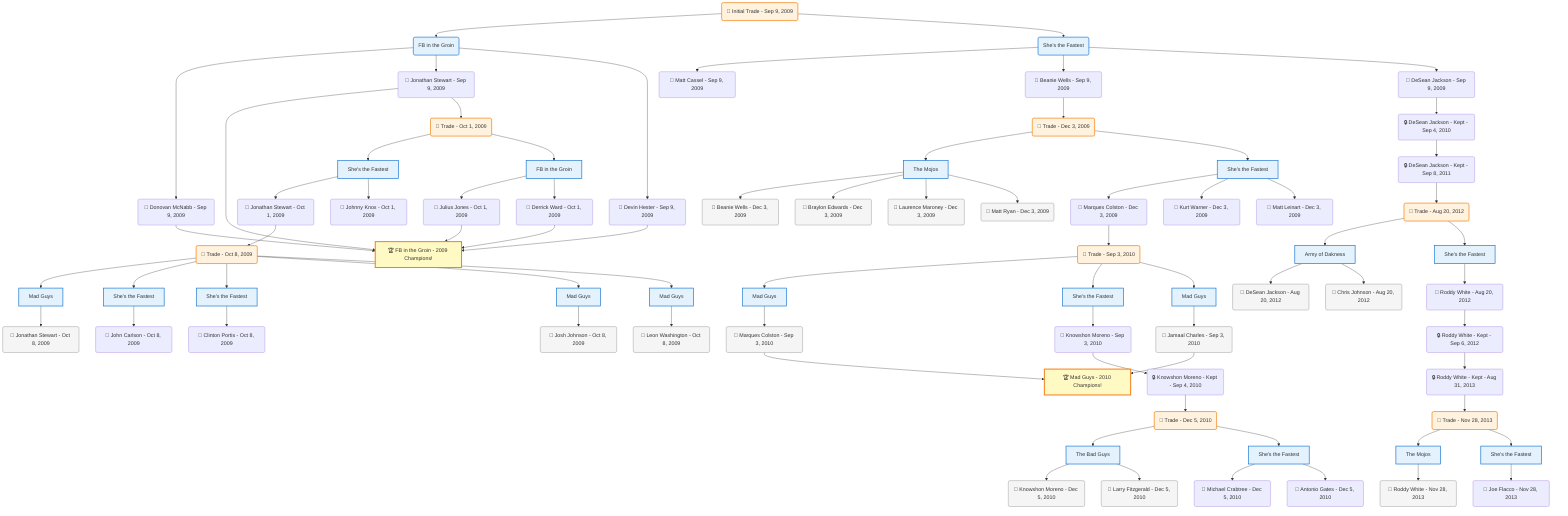 flowchart TD

    TRADE_MAIN("🔄 Initial Trade - Sep 9, 2009")
    TEAM_1("FB in the Groin")
    TEAM_2("She's the Fastest")
    NODE_3128e3d6-ada1-4ddc-99ad-add55e2d292b("🔄 Donovan McNabb - Sep 9, 2009")
    CHAMP_f483ecf1-cd17-4991-854b-e52dfc957b45_2009["🏆 FB in the Groin - 2009 Champions!"]
    NODE_da366052-1793-4ec3-aeef-e2d58fcebf07("🔄 Matt Cassel - Sep 9, 2009")
    NODE_15682633-4c98-4792-b4d5-ef220e682543("🔄 Jonathan Stewart - Sep 9, 2009")
    TRADE_2e75919f-7f43-4753-b2ca-f52a7e93ce4e_3("🔄 Trade - Oct 1, 2009")
    TEAM_4449259f-64af-44fd-9235-1facc0926234_4["She's the Fastest"]
    NODE_83285925-8d16-4bc1-b0fb-55a3915fa4da("🔄 Jonathan Stewart - Oct 1, 2009")
    TRADE_0b8cd5d1-7674-455b-826f-b515a7ac8bca_5("🔄 Trade - Oct 8, 2009")
    TEAM_f5908944-6efd-40eb-af54-6c53004e0e2f_6["Mad Guys"]
    NODE_fe13f67c-e519-4a4c-8aee-8aaf23063a80("🔄 Jonathan Stewart - Oct 8, 2009")
    TEAM_4449259f-64af-44fd-9235-1facc0926234_7["She's the Fastest"]
    NODE_53a5d3f6-2275-4eaa-95eb-9d27ae6fc171("🔄 John Carlson - Oct 8, 2009")
    TEAM_4449259f-64af-44fd-9235-1facc0926234_8["She's the Fastest"]
    NODE_ef973909-1ab1-4e36-ad3a-ab44db4210d9("🔄 Clinton Portis - Oct 8, 2009")
    TEAM_f5908944-6efd-40eb-af54-6c53004e0e2f_9["Mad Guys"]
    NODE_6f7575c2-0315-4245-ba61-c41c2e2dfed5("🔄 Josh Johnson - Oct 8, 2009")
    TEAM_f5908944-6efd-40eb-af54-6c53004e0e2f_10["Mad Guys"]
    NODE_005c917d-55e3-4e5e-986e-d32250664d36("🔄 Leon Washington - Oct 8, 2009")
    NODE_d83fde35-d3b4-4078-b9f5-8c7decd47ba4("🔄 Johnny Knox - Oct 1, 2009")
    TEAM_f483ecf1-cd17-4991-854b-e52dfc957b45_11["FB in the Groin"]
    NODE_6bd2dbc8-26a3-4b6e-8848-0ab9fd44aa1c("🔄 Julius Jones - Oct 1, 2009")
    NODE_a26c503a-f2bc-4cab-996f-f0253689a18b("🔄 Derrick Ward - Oct 1, 2009")
    NODE_6dd1fdfd-8b13-4c36-b124-f5bc0932f73f("🔄 Beanie Wells - Sep 9, 2009")
    TRADE_e8c7b327-7c15-4132-8918-1ccb803d3cb3_12("🔄 Trade - Dec 3, 2009")
    TEAM_bbe2d0ad-54cf-4c22-be82-b2a5f262a157_13["The Mojos"]
    NODE_fb21570f-4fa7-4277-b242-752759ecd6ca("🔄 Beanie Wells - Dec 3, 2009")
    NODE_8ad98370-e765-4528-899b-039fc791b409("🔄 Braylon Edwards - Dec 3, 2009")
    NODE_16e44121-7fef-4e60-a4d8-39d87a019805("🔄 Laurence Maroney - Dec 3, 2009")
    NODE_7ae52589-c36b-4b14-8fb9-f6b745ba608d("🔄 Matt Ryan - Dec 3, 2009")
    TEAM_4449259f-64af-44fd-9235-1facc0926234_14["She's the Fastest"]
    NODE_8f183324-b3dc-46b4-bbe0-76f206cb24ee("🔄 Marques Colston - Dec 3, 2009")
    TRADE_664c0593-08b2-4014-96b5-f9505dd0abcf_15("🔄 Trade - Sep 3, 2010")
    TEAM_f5908944-6efd-40eb-af54-6c53004e0e2f_16["Mad Guys"]
    NODE_95e1e39b-1714-410c-9892-ac5cc4bc5223("🔄 Marques Colston - Sep 3, 2010")
    CHAMP_f5908944-6efd-40eb-af54-6c53004e0e2f_2010["🏆 Mad Guys - 2010 Champions!"]
    TEAM_4449259f-64af-44fd-9235-1facc0926234_17["She's the Fastest"]
    NODE_fd02085d-71ad-46e1-b7cc-06f45da9eb89("🔄 Knowshon Moreno - Sep 3, 2010")
    NODE_27d92d64-f467-4a04-b71b-391a2d495356("🔒 Knowshon Moreno - Kept - Sep 4, 2010")
    TRADE_7079c566-1aef-449d-80e3-81013e223777_18("🔄 Trade - Dec 5, 2010")
    TEAM_b2220d1a-ff75-4622-9757-09978901110f_19["The Bad Guys"]
    NODE_e3eeb034-e4c6-4be5-a812-b2c48eba0d53("🔄 Knowshon Moreno - Dec 5, 2010")
    NODE_fbf9d819-d0b8-4ee4-afe1-0b279afe083d("🔄 Larry Fitzgerald - Dec 5, 2010")
    TEAM_4449259f-64af-44fd-9235-1facc0926234_20["She's the Fastest"]
    NODE_3f49242f-c13a-4378-b163-959d8092b13e("🔄 Michael Crabtree - Dec 5, 2010")
    NODE_e2188277-78ab-4766-9782-da39ab3295ef("🔄 Antonio Gates - Dec 5, 2010")
    TEAM_f5908944-6efd-40eb-af54-6c53004e0e2f_21["Mad Guys"]
    NODE_281c90e5-f919-4693-8733-eee9f5c6f6da("🔄 Jamaal Charles - Sep 3, 2010")
    NODE_6bc2416f-f57e-4b16-8235-be0b7609e651("🔄 Kurt Warner - Dec 3, 2009")
    NODE_1ef12492-61ee-4b66-bd62-daa01556b535("🔄 Matt Leinart - Dec 3, 2009")
    NODE_2506304d-9aeb-4778-8bbb-feb1241129b8("🔄 Devin Hester - Sep 9, 2009")
    NODE_620b330b-81b8-4a9f-9476-febda8d1f7e0("🔄 DeSean Jackson - Sep 9, 2009")
    NODE_4108947d-3fba-4cd0-b690-a74622f6719b("🔒 DeSean Jackson - Kept - Sep 4, 2010")
    NODE_847cf1ae-bc2d-47d1-a1e7-f5ebcd390247("🔒 DeSean Jackson - Kept - Sep 8, 2011")
    TRADE_776f10c8-b633-44f1-9b69-2c1a3e3960a8_22("🔄 Trade - Aug 20, 2012")
    TEAM_40f7599b-e68f-4bf4-9553-bf7e10924635_23["Army of Dakness"]
    NODE_f91646d3-8672-4501-84ce-fee2f323f2a6("🔄 DeSean Jackson - Aug 20, 2012")
    NODE_0b176d9f-318c-441e-bec5-2f4e158dfe93("🔄 Chris Johnson - Aug 20, 2012")
    TEAM_4449259f-64af-44fd-9235-1facc0926234_24["She's the Fastest"]
    NODE_5014c5ff-0cc0-477c-8366-0057daba9002("🔄 Roddy White - Aug 20, 2012")
    NODE_b73ba180-9d18-48a1-b198-dd22f915a95f("🔒 Roddy White - Kept - Sep 6, 2012")
    NODE_3bb6ed06-96a5-4ace-89d9-8d7919d0dae1("🔒 Roddy White - Kept - Aug 31, 2013")
    TRADE_0ded9ddb-c05f-4690-885f-7c5615a42e55_25("🔄 Trade - Nov 28, 2013")
    TEAM_bbe2d0ad-54cf-4c22-be82-b2a5f262a157_26["The Mojos"]
    NODE_4f5d45ce-ecc7-4ae4-a143-0b055f240c09("🔄 Roddy White - Nov 28, 2013")
    TEAM_4449259f-64af-44fd-9235-1facc0926234_27["She's the Fastest"]
    NODE_d8b30ecd-e75e-4fa9-a32d-edb51a22a96e("🔄 Joe Flacco - Nov 28, 2013")

    TRADE_MAIN --> TEAM_1
    TRADE_MAIN --> TEAM_2
    TEAM_1 --> NODE_3128e3d6-ada1-4ddc-99ad-add55e2d292b
    NODE_3128e3d6-ada1-4ddc-99ad-add55e2d292b --> CHAMP_f483ecf1-cd17-4991-854b-e52dfc957b45_2009
    TEAM_2 --> NODE_da366052-1793-4ec3-aeef-e2d58fcebf07
    TEAM_1 --> NODE_15682633-4c98-4792-b4d5-ef220e682543
    NODE_15682633-4c98-4792-b4d5-ef220e682543 --> CHAMP_f483ecf1-cd17-4991-854b-e52dfc957b45_2009
    NODE_15682633-4c98-4792-b4d5-ef220e682543 --> TRADE_2e75919f-7f43-4753-b2ca-f52a7e93ce4e_3
    TRADE_2e75919f-7f43-4753-b2ca-f52a7e93ce4e_3 --> TEAM_4449259f-64af-44fd-9235-1facc0926234_4
    TEAM_4449259f-64af-44fd-9235-1facc0926234_4 --> NODE_83285925-8d16-4bc1-b0fb-55a3915fa4da
    NODE_83285925-8d16-4bc1-b0fb-55a3915fa4da --> TRADE_0b8cd5d1-7674-455b-826f-b515a7ac8bca_5
    TRADE_0b8cd5d1-7674-455b-826f-b515a7ac8bca_5 --> TEAM_f5908944-6efd-40eb-af54-6c53004e0e2f_6
    TEAM_f5908944-6efd-40eb-af54-6c53004e0e2f_6 --> NODE_fe13f67c-e519-4a4c-8aee-8aaf23063a80
    TRADE_0b8cd5d1-7674-455b-826f-b515a7ac8bca_5 --> TEAM_4449259f-64af-44fd-9235-1facc0926234_7
    TEAM_4449259f-64af-44fd-9235-1facc0926234_7 --> NODE_53a5d3f6-2275-4eaa-95eb-9d27ae6fc171
    TRADE_0b8cd5d1-7674-455b-826f-b515a7ac8bca_5 --> TEAM_4449259f-64af-44fd-9235-1facc0926234_8
    TEAM_4449259f-64af-44fd-9235-1facc0926234_8 --> NODE_ef973909-1ab1-4e36-ad3a-ab44db4210d9
    TRADE_0b8cd5d1-7674-455b-826f-b515a7ac8bca_5 --> TEAM_f5908944-6efd-40eb-af54-6c53004e0e2f_9
    TEAM_f5908944-6efd-40eb-af54-6c53004e0e2f_9 --> NODE_6f7575c2-0315-4245-ba61-c41c2e2dfed5
    TRADE_0b8cd5d1-7674-455b-826f-b515a7ac8bca_5 --> TEAM_f5908944-6efd-40eb-af54-6c53004e0e2f_10
    TEAM_f5908944-6efd-40eb-af54-6c53004e0e2f_10 --> NODE_005c917d-55e3-4e5e-986e-d32250664d36
    TEAM_4449259f-64af-44fd-9235-1facc0926234_4 --> NODE_d83fde35-d3b4-4078-b9f5-8c7decd47ba4
    TRADE_2e75919f-7f43-4753-b2ca-f52a7e93ce4e_3 --> TEAM_f483ecf1-cd17-4991-854b-e52dfc957b45_11
    TEAM_f483ecf1-cd17-4991-854b-e52dfc957b45_11 --> NODE_6bd2dbc8-26a3-4b6e-8848-0ab9fd44aa1c
    NODE_6bd2dbc8-26a3-4b6e-8848-0ab9fd44aa1c --> CHAMP_f483ecf1-cd17-4991-854b-e52dfc957b45_2009
    TEAM_f483ecf1-cd17-4991-854b-e52dfc957b45_11 --> NODE_a26c503a-f2bc-4cab-996f-f0253689a18b
    NODE_a26c503a-f2bc-4cab-996f-f0253689a18b --> CHAMP_f483ecf1-cd17-4991-854b-e52dfc957b45_2009
    TEAM_2 --> NODE_6dd1fdfd-8b13-4c36-b124-f5bc0932f73f
    NODE_6dd1fdfd-8b13-4c36-b124-f5bc0932f73f --> TRADE_e8c7b327-7c15-4132-8918-1ccb803d3cb3_12
    TRADE_e8c7b327-7c15-4132-8918-1ccb803d3cb3_12 --> TEAM_bbe2d0ad-54cf-4c22-be82-b2a5f262a157_13
    TEAM_bbe2d0ad-54cf-4c22-be82-b2a5f262a157_13 --> NODE_fb21570f-4fa7-4277-b242-752759ecd6ca
    TEAM_bbe2d0ad-54cf-4c22-be82-b2a5f262a157_13 --> NODE_8ad98370-e765-4528-899b-039fc791b409
    TEAM_bbe2d0ad-54cf-4c22-be82-b2a5f262a157_13 --> NODE_16e44121-7fef-4e60-a4d8-39d87a019805
    TEAM_bbe2d0ad-54cf-4c22-be82-b2a5f262a157_13 --> NODE_7ae52589-c36b-4b14-8fb9-f6b745ba608d
    TRADE_e8c7b327-7c15-4132-8918-1ccb803d3cb3_12 --> TEAM_4449259f-64af-44fd-9235-1facc0926234_14
    TEAM_4449259f-64af-44fd-9235-1facc0926234_14 --> NODE_8f183324-b3dc-46b4-bbe0-76f206cb24ee
    NODE_8f183324-b3dc-46b4-bbe0-76f206cb24ee --> TRADE_664c0593-08b2-4014-96b5-f9505dd0abcf_15
    TRADE_664c0593-08b2-4014-96b5-f9505dd0abcf_15 --> TEAM_f5908944-6efd-40eb-af54-6c53004e0e2f_16
    TEAM_f5908944-6efd-40eb-af54-6c53004e0e2f_16 --> NODE_95e1e39b-1714-410c-9892-ac5cc4bc5223
    NODE_95e1e39b-1714-410c-9892-ac5cc4bc5223 --> CHAMP_f5908944-6efd-40eb-af54-6c53004e0e2f_2010
    TRADE_664c0593-08b2-4014-96b5-f9505dd0abcf_15 --> TEAM_4449259f-64af-44fd-9235-1facc0926234_17
    TEAM_4449259f-64af-44fd-9235-1facc0926234_17 --> NODE_fd02085d-71ad-46e1-b7cc-06f45da9eb89
    NODE_fd02085d-71ad-46e1-b7cc-06f45da9eb89 --> NODE_27d92d64-f467-4a04-b71b-391a2d495356
    NODE_27d92d64-f467-4a04-b71b-391a2d495356 --> TRADE_7079c566-1aef-449d-80e3-81013e223777_18
    TRADE_7079c566-1aef-449d-80e3-81013e223777_18 --> TEAM_b2220d1a-ff75-4622-9757-09978901110f_19
    TEAM_b2220d1a-ff75-4622-9757-09978901110f_19 --> NODE_e3eeb034-e4c6-4be5-a812-b2c48eba0d53
    TEAM_b2220d1a-ff75-4622-9757-09978901110f_19 --> NODE_fbf9d819-d0b8-4ee4-afe1-0b279afe083d
    TRADE_7079c566-1aef-449d-80e3-81013e223777_18 --> TEAM_4449259f-64af-44fd-9235-1facc0926234_20
    TEAM_4449259f-64af-44fd-9235-1facc0926234_20 --> NODE_3f49242f-c13a-4378-b163-959d8092b13e
    TEAM_4449259f-64af-44fd-9235-1facc0926234_20 --> NODE_e2188277-78ab-4766-9782-da39ab3295ef
    TRADE_664c0593-08b2-4014-96b5-f9505dd0abcf_15 --> TEAM_f5908944-6efd-40eb-af54-6c53004e0e2f_21
    TEAM_f5908944-6efd-40eb-af54-6c53004e0e2f_21 --> NODE_281c90e5-f919-4693-8733-eee9f5c6f6da
    NODE_281c90e5-f919-4693-8733-eee9f5c6f6da --> CHAMP_f5908944-6efd-40eb-af54-6c53004e0e2f_2010
    TEAM_4449259f-64af-44fd-9235-1facc0926234_14 --> NODE_6bc2416f-f57e-4b16-8235-be0b7609e651
    TEAM_4449259f-64af-44fd-9235-1facc0926234_14 --> NODE_1ef12492-61ee-4b66-bd62-daa01556b535
    TEAM_1 --> NODE_2506304d-9aeb-4778-8bbb-feb1241129b8
    NODE_2506304d-9aeb-4778-8bbb-feb1241129b8 --> CHAMP_f483ecf1-cd17-4991-854b-e52dfc957b45_2009
    TEAM_2 --> NODE_620b330b-81b8-4a9f-9476-febda8d1f7e0
    NODE_620b330b-81b8-4a9f-9476-febda8d1f7e0 --> NODE_4108947d-3fba-4cd0-b690-a74622f6719b
    NODE_4108947d-3fba-4cd0-b690-a74622f6719b --> NODE_847cf1ae-bc2d-47d1-a1e7-f5ebcd390247
    NODE_847cf1ae-bc2d-47d1-a1e7-f5ebcd390247 --> TRADE_776f10c8-b633-44f1-9b69-2c1a3e3960a8_22
    TRADE_776f10c8-b633-44f1-9b69-2c1a3e3960a8_22 --> TEAM_40f7599b-e68f-4bf4-9553-bf7e10924635_23
    TEAM_40f7599b-e68f-4bf4-9553-bf7e10924635_23 --> NODE_f91646d3-8672-4501-84ce-fee2f323f2a6
    TEAM_40f7599b-e68f-4bf4-9553-bf7e10924635_23 --> NODE_0b176d9f-318c-441e-bec5-2f4e158dfe93
    TRADE_776f10c8-b633-44f1-9b69-2c1a3e3960a8_22 --> TEAM_4449259f-64af-44fd-9235-1facc0926234_24
    TEAM_4449259f-64af-44fd-9235-1facc0926234_24 --> NODE_5014c5ff-0cc0-477c-8366-0057daba9002
    NODE_5014c5ff-0cc0-477c-8366-0057daba9002 --> NODE_b73ba180-9d18-48a1-b198-dd22f915a95f
    NODE_b73ba180-9d18-48a1-b198-dd22f915a95f --> NODE_3bb6ed06-96a5-4ace-89d9-8d7919d0dae1
    NODE_3bb6ed06-96a5-4ace-89d9-8d7919d0dae1 --> TRADE_0ded9ddb-c05f-4690-885f-7c5615a42e55_25
    TRADE_0ded9ddb-c05f-4690-885f-7c5615a42e55_25 --> TEAM_bbe2d0ad-54cf-4c22-be82-b2a5f262a157_26
    TEAM_bbe2d0ad-54cf-4c22-be82-b2a5f262a157_26 --> NODE_4f5d45ce-ecc7-4ae4-a143-0b055f240c09
    TRADE_0ded9ddb-c05f-4690-885f-7c5615a42e55_25 --> TEAM_4449259f-64af-44fd-9235-1facc0926234_27
    TEAM_4449259f-64af-44fd-9235-1facc0926234_27 --> NODE_d8b30ecd-e75e-4fa9-a32d-edb51a22a96e

    %% Node styling
    classDef teamNode fill:#e3f2fd,stroke:#1976d2,stroke-width:2px
    classDef tradeNode fill:#fff3e0,stroke:#f57c00,stroke-width:2px
    classDef playerNode fill:#f3e5f5,stroke:#7b1fa2,stroke-width:1px
    classDef nonRootPlayerNode fill:#f5f5f5,stroke:#757575,stroke-width:1px
    classDef endNode fill:#ffebee,stroke:#c62828,stroke-width:2px
    classDef waiverNode fill:#e8f5e8,stroke:#388e3c,stroke-width:2px
    classDef championshipNode fill:#fff9c4,stroke:#f57f17,stroke-width:3px

    class TEAM_1,TEAM_2,TEAM_4449259f-64af-44fd-9235-1facc0926234_4,TEAM_f5908944-6efd-40eb-af54-6c53004e0e2f_6,TEAM_4449259f-64af-44fd-9235-1facc0926234_7,TEAM_4449259f-64af-44fd-9235-1facc0926234_8,TEAM_f5908944-6efd-40eb-af54-6c53004e0e2f_9,TEAM_f5908944-6efd-40eb-af54-6c53004e0e2f_10,TEAM_f483ecf1-cd17-4991-854b-e52dfc957b45_11,TEAM_bbe2d0ad-54cf-4c22-be82-b2a5f262a157_13,TEAM_4449259f-64af-44fd-9235-1facc0926234_14,TEAM_f5908944-6efd-40eb-af54-6c53004e0e2f_16,TEAM_4449259f-64af-44fd-9235-1facc0926234_17,TEAM_b2220d1a-ff75-4622-9757-09978901110f_19,TEAM_4449259f-64af-44fd-9235-1facc0926234_20,TEAM_f5908944-6efd-40eb-af54-6c53004e0e2f_21,TEAM_40f7599b-e68f-4bf4-9553-bf7e10924635_23,TEAM_4449259f-64af-44fd-9235-1facc0926234_24,TEAM_bbe2d0ad-54cf-4c22-be82-b2a5f262a157_26,TEAM_4449259f-64af-44fd-9235-1facc0926234_27 teamNode
    class CHAMP_f483ecf1-cd17-4991-854b-e52dfc957b45_2009,CHAMP_f5908944-6efd-40eb-af54-6c53004e0e2f_2010 championshipNode
    class NODE_fe13f67c-e519-4a4c-8aee-8aaf23063a80,NODE_6f7575c2-0315-4245-ba61-c41c2e2dfed5,NODE_005c917d-55e3-4e5e-986e-d32250664d36,NODE_fb21570f-4fa7-4277-b242-752759ecd6ca,NODE_8ad98370-e765-4528-899b-039fc791b409,NODE_16e44121-7fef-4e60-a4d8-39d87a019805,NODE_7ae52589-c36b-4b14-8fb9-f6b745ba608d,NODE_95e1e39b-1714-410c-9892-ac5cc4bc5223,NODE_e3eeb034-e4c6-4be5-a812-b2c48eba0d53,NODE_fbf9d819-d0b8-4ee4-afe1-0b279afe083d,NODE_281c90e5-f919-4693-8733-eee9f5c6f6da,NODE_f91646d3-8672-4501-84ce-fee2f323f2a6,NODE_0b176d9f-318c-441e-bec5-2f4e158dfe93,NODE_4f5d45ce-ecc7-4ae4-a143-0b055f240c09 nonRootPlayerNode
    class TRADE_MAIN,TRADE_2e75919f-7f43-4753-b2ca-f52a7e93ce4e_3,TRADE_0b8cd5d1-7674-455b-826f-b515a7ac8bca_5,TRADE_e8c7b327-7c15-4132-8918-1ccb803d3cb3_12,TRADE_664c0593-08b2-4014-96b5-f9505dd0abcf_15,TRADE_7079c566-1aef-449d-80e3-81013e223777_18,TRADE_776f10c8-b633-44f1-9b69-2c1a3e3960a8_22,TRADE_0ded9ddb-c05f-4690-885f-7c5615a42e55_25 tradeNode